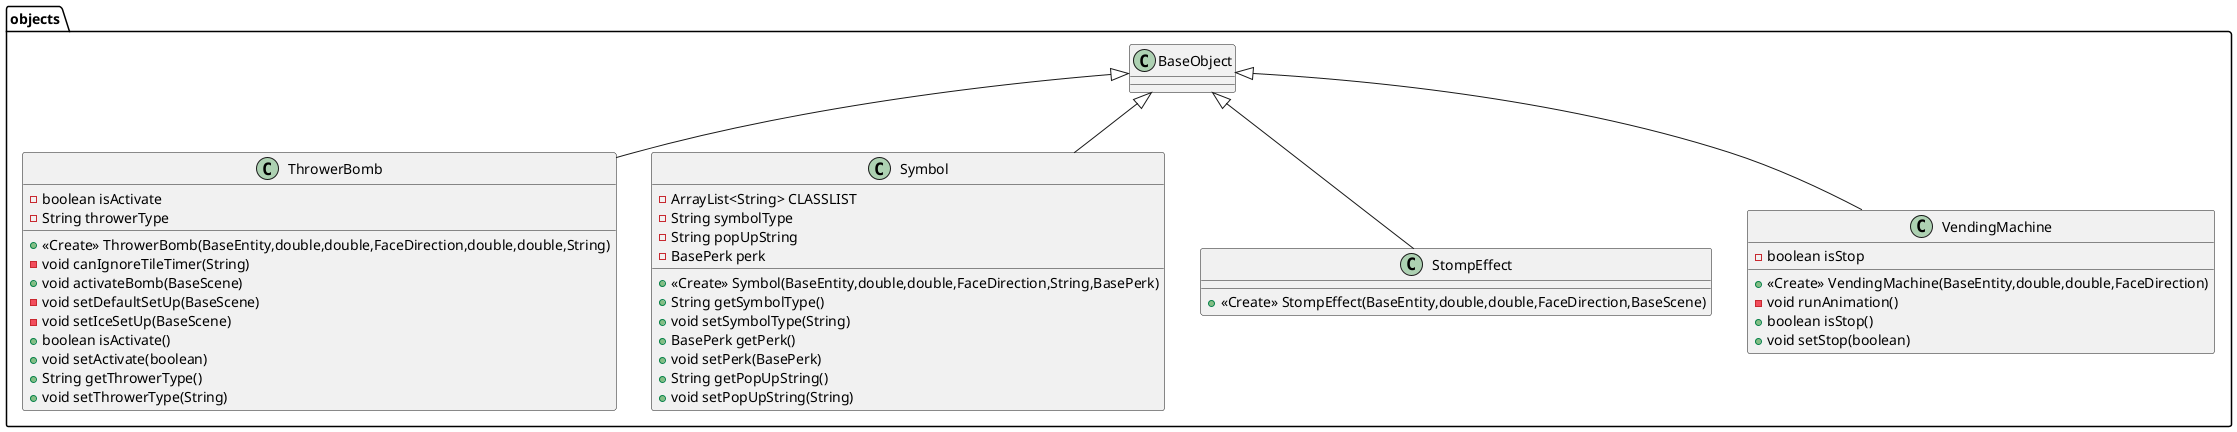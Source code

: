 @startuml
class objects.ThrowerBomb {
- boolean isActivate
- String throwerType
+ <<Create>> ThrowerBomb(BaseEntity,double,double,FaceDirection,double,double,String)
- void canIgnoreTileTimer(String)
+ void activateBomb(BaseScene)
- void setDefaultSetUp(BaseScene)
- void setIceSetUp(BaseScene)
+ boolean isActivate()
+ void setActivate(boolean)
+ String getThrowerType()
+ void setThrowerType(String)
}


class objects.Symbol {
- ArrayList<String> CLASSLIST
- String symbolType
- String popUpString
- BasePerk perk
+ <<Create>> Symbol(BaseEntity,double,double,FaceDirection,String,BasePerk)
+ String getSymbolType()
+ void setSymbolType(String)
+ BasePerk getPerk()
+ void setPerk(BasePerk)
+ String getPopUpString()
+ void setPopUpString(String)
}


class objects.StompEffect {
+ <<Create>> StompEffect(BaseEntity,double,double,FaceDirection,BaseScene)
}

class objects.VendingMachine {
- boolean isStop
+ <<Create>> VendingMachine(BaseEntity,double,double,FaceDirection)
- void runAnimation()
+ boolean isStop()
+ void setStop(boolean)
}




objects.BaseObject <|-- objects.ThrowerBomb
objects.BaseObject <|-- objects.Symbol
objects.BaseObject <|-- objects.StompEffect
objects.BaseObject <|-- objects.VendingMachine
@enduml
